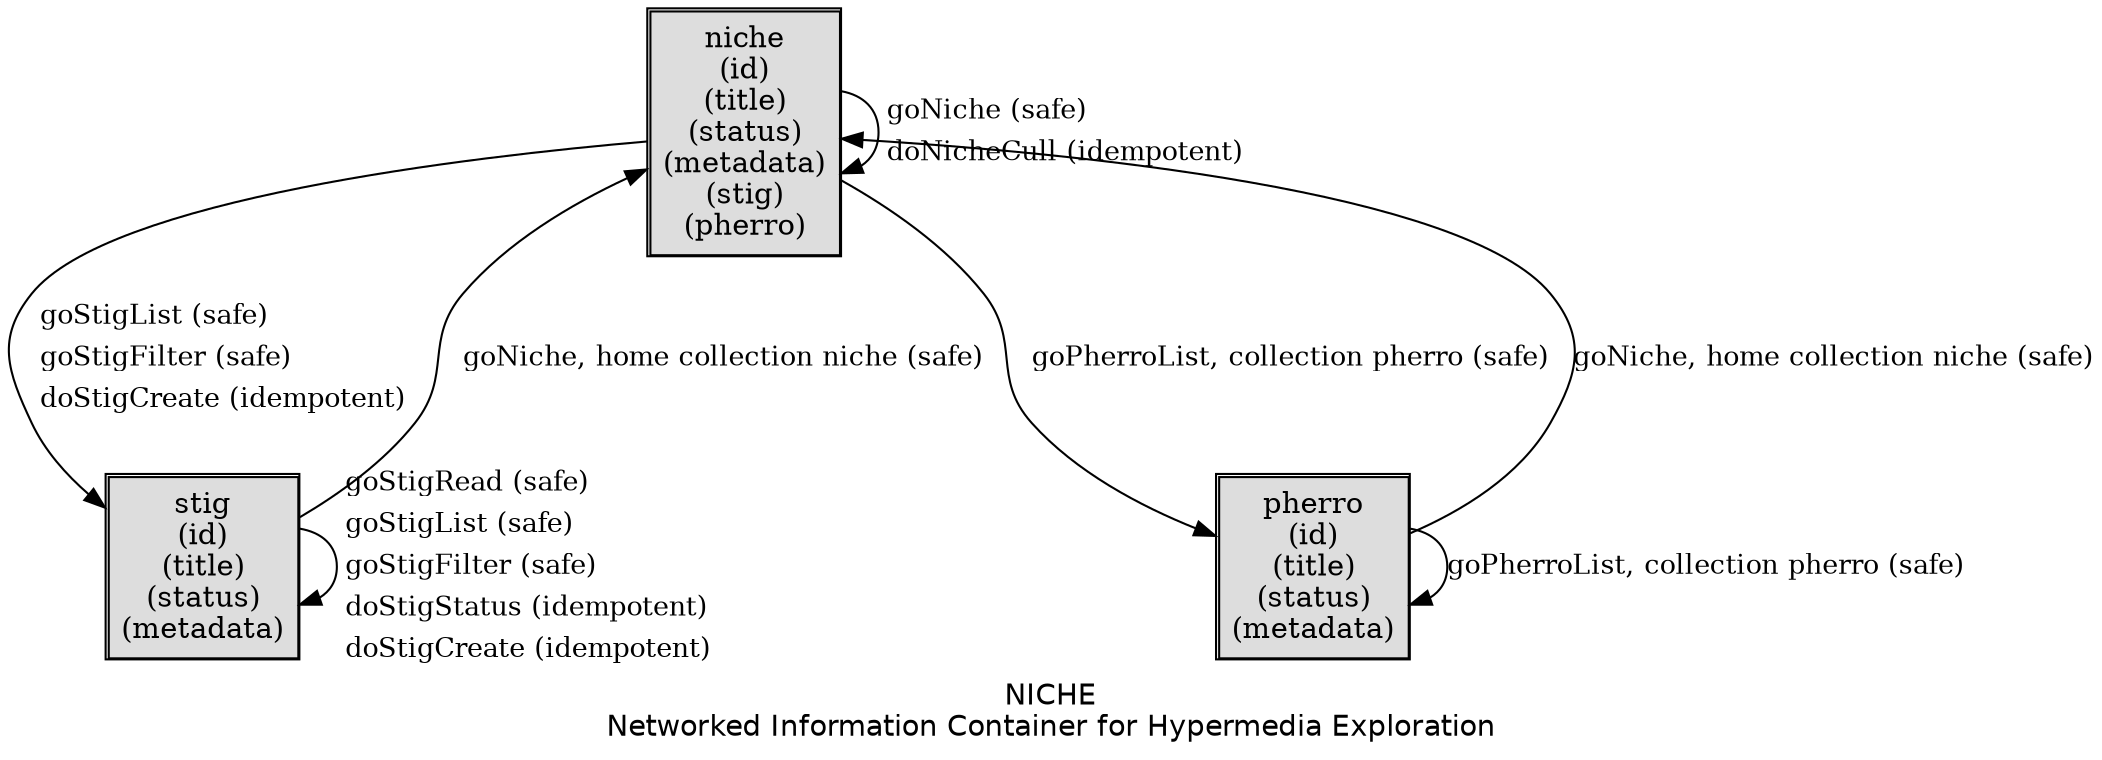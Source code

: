 digraph application_state_diagram {
  graph [
    labelloc="b";
    fontname="Helvetica"
    label="NICHE
Networked Information Container for Hypermedia Exploration";
    URL="index.html" target="_parent"
  ];
  node [shape = box, style = "bold,filled"];

    niche [style=solid, margin=0.02, label=<<table cellspacing="0" cellpadding="5" cellborder="1" border="0"><tr><td bgcolor="#dddddd">niche<br />(id)<br />(title)<br />(status)<br />(metadata)<br />(stig)<br />(pherro)<br /></td></tr></table>>,shape=box URL="docs/semantic.niche.html" target="_parent"]
    stig [style=solid, margin=0.02, label=<<table cellspacing="0" cellpadding="5" cellborder="1" border="0"><tr><td bgcolor="#dddddd">stig<br />(id)<br />(title)<br />(status)<br />(metadata)<br /></td></tr></table>>,shape=box URL="docs/semantic.stig.html" target="_parent"]
    pherro [style=solid, margin=0.02, label=<<table cellspacing="0" cellpadding="5" cellborder="1" border="0"><tr><td bgcolor="#dddddd">pherro<br />(id)<br />(title)<br />(status)<br />(metadata)<br /></td></tr></table>>,shape=box URL="docs/semantic.pherro.html" target="_parent"]

    niche -> niche [label=<<table  border="0"><tr><td align="left" href="docs/safe.goNiche.html">goNiche (safe)</td></tr><tr><td align="left" href="docs/idempotent.doNicheCull.html">doNicheCull (idempotent)</td></tr></table>> fontsize=13];
    niche -> stig [label=<<table  border="0"><tr><td align="left" href="docs/safe.goStigList.html">goStigList (safe)</td></tr><tr><td align="left" href="docs/safe.goStigFilter.html">goStigFilter (safe)</td></tr><tr><td align="left" href="docs/idempotent.doStigCreate.html">doStigCreate (idempotent)</td></tr></table>> fontsize=13];
    niche -> pherro [label = "goPherroList, collection pherro (safe)" URL="docs/safe.goPherroList.html" target="_parent" fontsize=13];
    stig -> stig [label=<<table  border="0"><tr><td align="left" href="docs/safe.goStigRead.html">goStigRead (safe)</td></tr><tr><td align="left" href="docs/safe.goStigList.html">goStigList (safe)</td></tr><tr><td align="left" href="docs/safe.goStigFilter.html">goStigFilter (safe)</td></tr><tr><td align="left" href="docs/idempotent.doStigStatus.html">doStigStatus (idempotent)</td></tr><tr><td align="left" href="docs/idempotent.doStigCreate.html">doStigCreate (idempotent)</td></tr></table>> fontsize=13];
    stig -> niche [label = "goNiche, home collection niche (safe)" URL="docs/safe.goNiche.html" target="_parent" fontsize=13];
    pherro -> niche [label = "goNiche, home collection niche (safe)" URL="docs/safe.goNiche.html" target="_parent" fontsize=13];
    pherro -> pherro [label = "goPherroList, collection pherro (safe)" URL="docs/safe.goPherroList.html" target="_parent" fontsize=13];


}